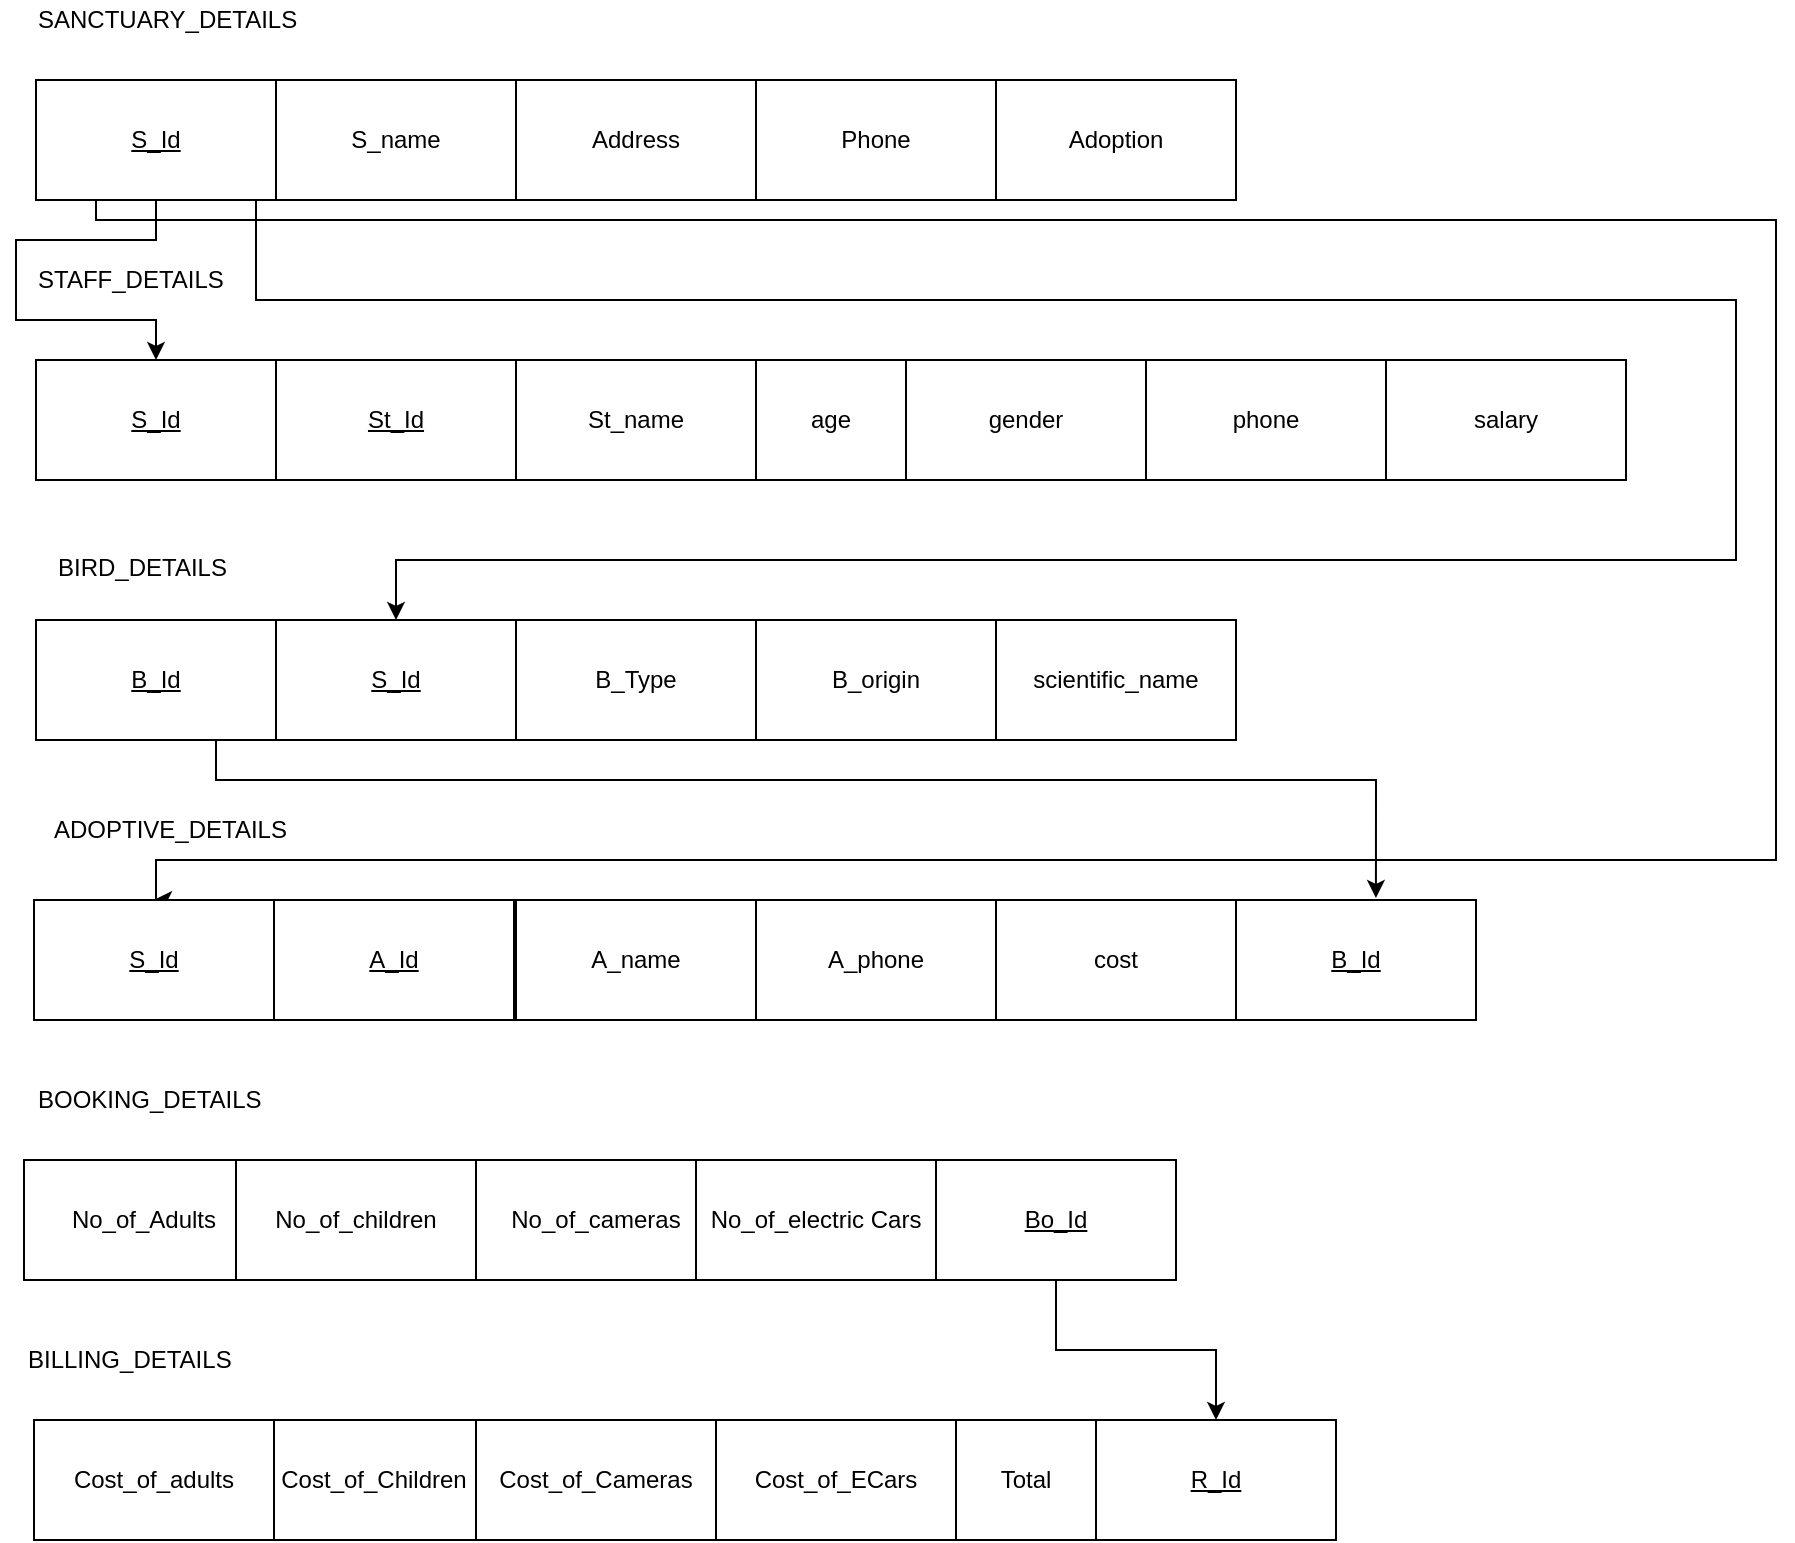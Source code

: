 <mxfile version="12.2.6" type="google" pages="2"><diagram id="DzEoNHJAFA6P_Mn5PtKT" name="Page-1"><mxGraphModel dx="854" dy="1519" grid="1" gridSize="10" guides="1" tooltips="1" connect="1" arrows="1" fold="1" page="1" pageScale="1" pageWidth="850" pageHeight="1100" math="0" shadow="0"><root><mxCell id="0"/><mxCell id="1" parent="0"/><mxCell id="ckf2szjltzpbPV5eRHLW-42" style="edgeStyle=orthogonalEdgeStyle;rounded=0;orthogonalLoop=1;jettySize=auto;html=1;exitX=0.5;exitY=1;exitDx=0;exitDy=0;entryX=0.5;entryY=0;entryDx=0;entryDy=0;" parent="1" source="ckf2szjltzpbPV5eRHLW-1" target="ckf2szjltzpbPV5eRHLW-7" edge="1"><mxGeometry relative="1" as="geometry"><Array as="points"><mxPoint x="80" y="100"/><mxPoint x="10" y="100"/><mxPoint x="10" y="140"/><mxPoint x="80" y="140"/></Array></mxGeometry></mxCell><mxCell id="ckf2szjltzpbPV5eRHLW-46" style="edgeStyle=orthogonalEdgeStyle;rounded=0;orthogonalLoop=1;jettySize=auto;html=1;exitX=0.75;exitY=1;exitDx=0;exitDy=0;entryX=0.5;entryY=0;entryDx=0;entryDy=0;" parent="1" source="ckf2szjltzpbPV5eRHLW-1" target="ckf2szjltzpbPV5eRHLW-15" edge="1"><mxGeometry relative="1" as="geometry"><Array as="points"><mxPoint x="130" y="80"/><mxPoint x="130" y="130"/><mxPoint x="870" y="130"/><mxPoint x="870" y="260"/><mxPoint x="200" y="260"/></Array></mxGeometry></mxCell><mxCell id="ckf2szjltzpbPV5eRHLW-47" style="edgeStyle=orthogonalEdgeStyle;rounded=0;orthogonalLoop=1;jettySize=auto;html=1;exitX=0.25;exitY=1;exitDx=0;exitDy=0;entryX=0.5;entryY=0;entryDx=0;entryDy=0;" parent="1" source="ckf2szjltzpbPV5eRHLW-1" target="ckf2szjltzpbPV5eRHLW-20" edge="1"><mxGeometry relative="1" as="geometry"><Array as="points"><mxPoint x="50" y="90"/><mxPoint x="890" y="90"/><mxPoint x="890" y="410"/><mxPoint x="80" y="410"/></Array></mxGeometry></mxCell><mxCell id="ckf2szjltzpbPV5eRHLW-1" value="&lt;u&gt;S_Id&lt;/u&gt;" style="rounded=0;whiteSpace=wrap;html=1;" parent="1" vertex="1"><mxGeometry x="20" y="20" width="120" height="60" as="geometry"/></mxCell><mxCell id="ckf2szjltzpbPV5eRHLW-2" value="S_name" style="rounded=0;whiteSpace=wrap;html=1;" parent="1" vertex="1"><mxGeometry x="140" y="20" width="120" height="60" as="geometry"/></mxCell><mxCell id="ckf2szjltzpbPV5eRHLW-3" value="Address" style="rounded=0;whiteSpace=wrap;html=1;" parent="1" vertex="1"><mxGeometry x="260" y="20" width="120" height="60" as="geometry"/></mxCell><mxCell id="ckf2szjltzpbPV5eRHLW-4" value="Phone" style="rounded=0;whiteSpace=wrap;html=1;" parent="1" vertex="1"><mxGeometry x="380" y="20" width="120" height="60" as="geometry"/></mxCell><mxCell id="ckf2szjltzpbPV5eRHLW-5" value="Adoption" style="rounded=0;whiteSpace=wrap;html=1;" parent="1" vertex="1"><mxGeometry x="500" y="20" width="120" height="60" as="geometry"/></mxCell><mxCell id="ckf2szjltzpbPV5eRHLW-7" value="&lt;u&gt;S_Id&lt;/u&gt;" style="rounded=0;whiteSpace=wrap;html=1;" parent="1" vertex="1"><mxGeometry x="20" y="160" width="120" height="60" as="geometry"/></mxCell><mxCell id="ckf2szjltzpbPV5eRHLW-8" value="St_name" style="rounded=0;whiteSpace=wrap;html=1;" parent="1" vertex="1"><mxGeometry x="260" y="160" width="120" height="60" as="geometry"/></mxCell><mxCell id="ckf2szjltzpbPV5eRHLW-9" value="age" style="rounded=0;whiteSpace=wrap;html=1;" parent="1" vertex="1"><mxGeometry x="380" y="160" width="75" height="60" as="geometry"/></mxCell><mxCell id="ckf2szjltzpbPV5eRHLW-10" value="gender" style="rounded=0;whiteSpace=wrap;html=1;" parent="1" vertex="1"><mxGeometry x="455" y="160" width="120" height="60" as="geometry"/></mxCell><mxCell id="ckf2szjltzpbPV5eRHLW-11" value="phone" style="rounded=0;whiteSpace=wrap;html=1;" parent="1" vertex="1"><mxGeometry x="575" y="160" width="120" height="60" as="geometry"/></mxCell><mxCell id="ckf2szjltzpbPV5eRHLW-13" value="salary" style="rounded=0;whiteSpace=wrap;html=1;" parent="1" vertex="1"><mxGeometry x="695" y="160" width="120" height="60" as="geometry"/></mxCell><mxCell id="ckf2szjltzpbPV5eRHLW-48" style="edgeStyle=orthogonalEdgeStyle;rounded=0;orthogonalLoop=1;jettySize=auto;html=1;exitX=0.75;exitY=1;exitDx=0;exitDy=0;entryX=0.583;entryY=-0.017;entryDx=0;entryDy=0;entryPerimeter=0;" parent="1" source="ckf2szjltzpbPV5eRHLW-14" target="ckf2szjltzpbPV5eRHLW-24" edge="1"><mxGeometry relative="1" as="geometry"><Array as="points"><mxPoint x="110" y="370"/><mxPoint x="690" y="370"/></Array></mxGeometry></mxCell><mxCell id="ckf2szjltzpbPV5eRHLW-14" value="&lt;u&gt;B_Id&lt;/u&gt;" style="rounded=0;whiteSpace=wrap;html=1;" parent="1" vertex="1"><mxGeometry x="20" y="290" width="120" height="60" as="geometry"/></mxCell><mxCell id="ckf2szjltzpbPV5eRHLW-15" value="&lt;u&gt;S_Id&lt;/u&gt;" style="rounded=0;whiteSpace=wrap;html=1;" parent="1" vertex="1"><mxGeometry x="140" y="290" width="120" height="60" as="geometry"/></mxCell><mxCell id="ckf2szjltzpbPV5eRHLW-16" value="B_Type" style="rounded=0;whiteSpace=wrap;html=1;" parent="1" vertex="1"><mxGeometry x="260" y="290" width="120" height="60" as="geometry"/></mxCell><mxCell id="ckf2szjltzpbPV5eRHLW-17" value="B_origin" style="rounded=0;whiteSpace=wrap;html=1;" parent="1" vertex="1"><mxGeometry x="380" y="290" width="120" height="60" as="geometry"/></mxCell><mxCell id="ckf2szjltzpbPV5eRHLW-18" value="scientific_name" style="rounded=0;whiteSpace=wrap;html=1;" parent="1" vertex="1"><mxGeometry x="500" y="290" width="120" height="60" as="geometry"/></mxCell><mxCell id="ckf2szjltzpbPV5eRHLW-20" value="&lt;u&gt;S_Id&lt;/u&gt;" style="rounded=0;whiteSpace=wrap;html=1;" parent="1" vertex="1"><mxGeometry x="19" y="430" width="120" height="60" as="geometry"/></mxCell><mxCell id="ckf2szjltzpbPV5eRHLW-21" value="&lt;u&gt;A_Id&lt;/u&gt;" style="rounded=0;whiteSpace=wrap;html=1;" parent="1" vertex="1"><mxGeometry x="139" y="430" width="120" height="60" as="geometry"/></mxCell><mxCell id="ckf2szjltzpbPV5eRHLW-22" value="A_phone" style="rounded=0;whiteSpace=wrap;html=1;" parent="1" vertex="1"><mxGeometry x="380" y="430" width="120" height="60" as="geometry"/></mxCell><mxCell id="ckf2szjltzpbPV5eRHLW-23" value="cost" style="rounded=0;whiteSpace=wrap;html=1;" parent="1" vertex="1"><mxGeometry x="500" y="430" width="120" height="60" as="geometry"/></mxCell><mxCell id="ckf2szjltzpbPV5eRHLW-24" value="&lt;u&gt;B_Id&lt;/u&gt;" style="rounded=0;whiteSpace=wrap;html=1;" parent="1" vertex="1"><mxGeometry x="620" y="430" width="120" height="60" as="geometry"/></mxCell><mxCell id="ckf2szjltzpbPV5eRHLW-25" value="A_name" style="rounded=0;whiteSpace=wrap;html=1;" parent="1" vertex="1"><mxGeometry x="260" y="430" width="120" height="60" as="geometry"/></mxCell><mxCell id="ckf2szjltzpbPV5eRHLW-26" value="No_of_cameras" style="rounded=0;whiteSpace=wrap;html=1;" parent="1" vertex="1"><mxGeometry x="240" y="560" width="120" height="60" as="geometry"/></mxCell><mxCell id="ckf2szjltzpbPV5eRHLW-27" value="No_of_Adults" style="rounded=0;whiteSpace=wrap;html=1;" parent="1" vertex="1"><mxGeometry x="14" y="560" width="120" height="60" as="geometry"/></mxCell><mxCell id="ckf2szjltzpbPV5eRHLW-28" value="No_of_electric Cars" style="rounded=0;whiteSpace=wrap;html=1;" parent="1" vertex="1"><mxGeometry x="350" y="560" width="120" height="60" as="geometry"/></mxCell><mxCell id="ckf2szjltzpbPV5eRHLW-41" style="edgeStyle=orthogonalEdgeStyle;rounded=0;orthogonalLoop=1;jettySize=auto;html=1;exitX=0.5;exitY=1;exitDx=0;exitDy=0;entryX=0.5;entryY=0;entryDx=0;entryDy=0;" parent="1" source="ckf2szjltzpbPV5eRHLW-29" target="ckf2szjltzpbPV5eRHLW-36" edge="1"><mxGeometry relative="1" as="geometry"><mxPoint x="670" y="740" as="targetPoint"/></mxGeometry></mxCell><mxCell id="ckf2szjltzpbPV5eRHLW-29" value="&lt;u&gt;Bo_Id&lt;/u&gt;" style="rounded=0;whiteSpace=wrap;html=1;" parent="1" vertex="1"><mxGeometry x="470" y="560" width="120" height="60" as="geometry"/></mxCell><mxCell id="ckf2szjltzpbPV5eRHLW-31" value="Cost_of_Children" style="rounded=0;whiteSpace=wrap;html=1;" parent="1" vertex="1"><mxGeometry x="129" y="690" width="120" height="60" as="geometry"/></mxCell><mxCell id="ckf2szjltzpbPV5eRHLW-32" value="Cost_of_adults" style="rounded=0;whiteSpace=wrap;html=1;" parent="1" vertex="1"><mxGeometry x="19" y="690" width="120" height="60" as="geometry"/></mxCell><mxCell id="ckf2szjltzpbPV5eRHLW-33" value="Cost_of_Cameras" style="rounded=0;whiteSpace=wrap;html=1;" parent="1" vertex="1"><mxGeometry x="240" y="690" width="120" height="60" as="geometry"/></mxCell><mxCell id="ckf2szjltzpbPV5eRHLW-34" value="Total" style="rounded=0;whiteSpace=wrap;html=1;" parent="1" vertex="1"><mxGeometry x="455" y="690" width="120" height="60" as="geometry"/></mxCell><mxCell id="ckf2szjltzpbPV5eRHLW-35" value="Cost_of_ECars" style="rounded=0;whiteSpace=wrap;html=1;" parent="1" vertex="1"><mxGeometry x="360" y="690" width="120" height="60" as="geometry"/></mxCell><mxCell id="ckf2szjltzpbPV5eRHLW-36" value="&lt;u&gt;R_Id&lt;/u&gt;" style="rounded=0;whiteSpace=wrap;html=1;" parent="1" vertex="1"><mxGeometry x="550" y="690" width="120" height="60" as="geometry"/></mxCell><mxCell id="ckf2szjltzpbPV5eRHLW-38" value="No_of_children" style="rounded=0;whiteSpace=wrap;html=1;" parent="1" vertex="1"><mxGeometry x="120" y="560" width="120" height="60" as="geometry"/></mxCell><mxCell id="ckf2szjltzpbPV5eRHLW-12" value="&lt;u&gt;St_Id&lt;/u&gt;" style="rounded=0;whiteSpace=wrap;html=1;" parent="1" vertex="1"><mxGeometry x="140" y="160" width="120" height="60" as="geometry"/></mxCell><mxCell id="ckf2szjltzpbPV5eRHLW-49" value="BOOKING_DETAILS" style="text;html=1;resizable=0;points=[];autosize=1;align=left;verticalAlign=top;spacingTop=-4;" parent="1" vertex="1"><mxGeometry x="19" y="520" width="130" height="20" as="geometry"/></mxCell><mxCell id="ckf2szjltzpbPV5eRHLW-50" value="ADOPTIVE_DETAILS" style="text;html=1;resizable=0;points=[];autosize=1;align=left;verticalAlign=top;spacingTop=-4;" parent="1" vertex="1"><mxGeometry x="27" y="385" width="130" height="20" as="geometry"/></mxCell><mxCell id="ckf2szjltzpbPV5eRHLW-51" value="BIRD_DETAILS" style="text;html=1;resizable=0;points=[];autosize=1;align=left;verticalAlign=top;spacingTop=-4;" parent="1" vertex="1"><mxGeometry x="29" y="254" width="100" height="20" as="geometry"/></mxCell><mxCell id="ckf2szjltzpbPV5eRHLW-52" value="BILLING_DETAILS" style="text;html=1;resizable=0;points=[];autosize=1;align=left;verticalAlign=top;spacingTop=-4;" parent="1" vertex="1"><mxGeometry x="14" y="650" width="120" height="20" as="geometry"/></mxCell><mxCell id="ckf2szjltzpbPV5eRHLW-53" value="STAFF_DETAILS" style="text;html=1;resizable=0;points=[];autosize=1;align=left;verticalAlign=top;spacingTop=-4;" parent="1" vertex="1"><mxGeometry x="19" y="110" width="110" height="20" as="geometry"/></mxCell><mxCell id="ckf2szjltzpbPV5eRHLW-55" value="SANCTUARY_DETAILS" style="text;html=1;resizable=0;points=[];autosize=1;align=left;verticalAlign=top;spacingTop=-4;" parent="1" vertex="1"><mxGeometry x="19" y="-20" width="150" height="20" as="geometry"/></mxCell><mxCell id="tgi91ELfsUJO-wU9dMpu-2" value="" style="endArrow=none;html=1;" edge="1" parent="1"><mxGeometry width="50" height="50" relative="1" as="geometry"><mxPoint x="43.5" y="490" as="sourcePoint"/><mxPoint x="134.5" y="490" as="targetPoint"/><Array as="points"><mxPoint x="74.5" y="490"/></Array></mxGeometry></mxCell></root></mxGraphModel></diagram><diagram id="VCFP9OO2aFKvPjeIGQz2" name="Page-2"><mxGraphModel dx="1287" dy="493" grid="1" gridSize="10" guides="1" tooltips="1" connect="1" arrows="1" fold="1" page="1" pageScale="1" pageWidth="850" pageHeight="1100" math="0" shadow="0"><root><mxCell id="u-SC6ntQrahr3GTJmU9Z-0"/><mxCell id="u-SC6ntQrahr3GTJmU9Z-1" parent="u-SC6ntQrahr3GTJmU9Z-0"/><mxCell id="u-SC6ntQrahr3GTJmU9Z-2" value="" style="rounded=0;whiteSpace=wrap;html=1;" vertex="1" parent="u-SC6ntQrahr3GTJmU9Z-1"><mxGeometry x="20" y="20" width="120" height="60" as="geometry"/></mxCell><mxCell id="u-SC6ntQrahr3GTJmU9Z-3" value="" style="rounded=0;whiteSpace=wrap;html=1;" vertex="1" parent="u-SC6ntQrahr3GTJmU9Z-1"><mxGeometry x="700" y="30" width="120" height="60" as="geometry"/></mxCell><mxCell id="u-SC6ntQrahr3GTJmU9Z-4" value="SANCTUARY_DETAILS" style="rounded=0;whiteSpace=wrap;html=1;" vertex="1" parent="u-SC6ntQrahr3GTJmU9Z-1"><mxGeometry x="380" y="210" width="150" height="60" as="geometry"/></mxCell><mxCell id="u-SC6ntQrahr3GTJmU9Z-5" value="" style="rounded=0;whiteSpace=wrap;html=1;" vertex="1" parent="u-SC6ntQrahr3GTJmU9Z-1"><mxGeometry x="20" y="340" width="120" height="60" as="geometry"/></mxCell><mxCell id="u-SC6ntQrahr3GTJmU9Z-6" value="" style="rounded=0;whiteSpace=wrap;html=1;" vertex="1" parent="u-SC6ntQrahr3GTJmU9Z-1"><mxGeometry x="390" y="420" width="120" height="60" as="geometry"/></mxCell><mxCell id="u-SC6ntQrahr3GTJmU9Z-7" value="" style="rounded=0;whiteSpace=wrap;html=1;" vertex="1" parent="u-SC6ntQrahr3GTJmU9Z-1"><mxGeometry x="720" y="420" width="120" height="60" as="geometry"/></mxCell><mxCell id="u-SC6ntQrahr3GTJmU9Z-8" value="WORKS FOR" style="rhombus;whiteSpace=wrap;html=1;" vertex="1" parent="u-SC6ntQrahr3GTJmU9Z-1"><mxGeometry x="200" y="160" width="90" height="80" as="geometry"/></mxCell></root></mxGraphModel></diagram></mxfile>